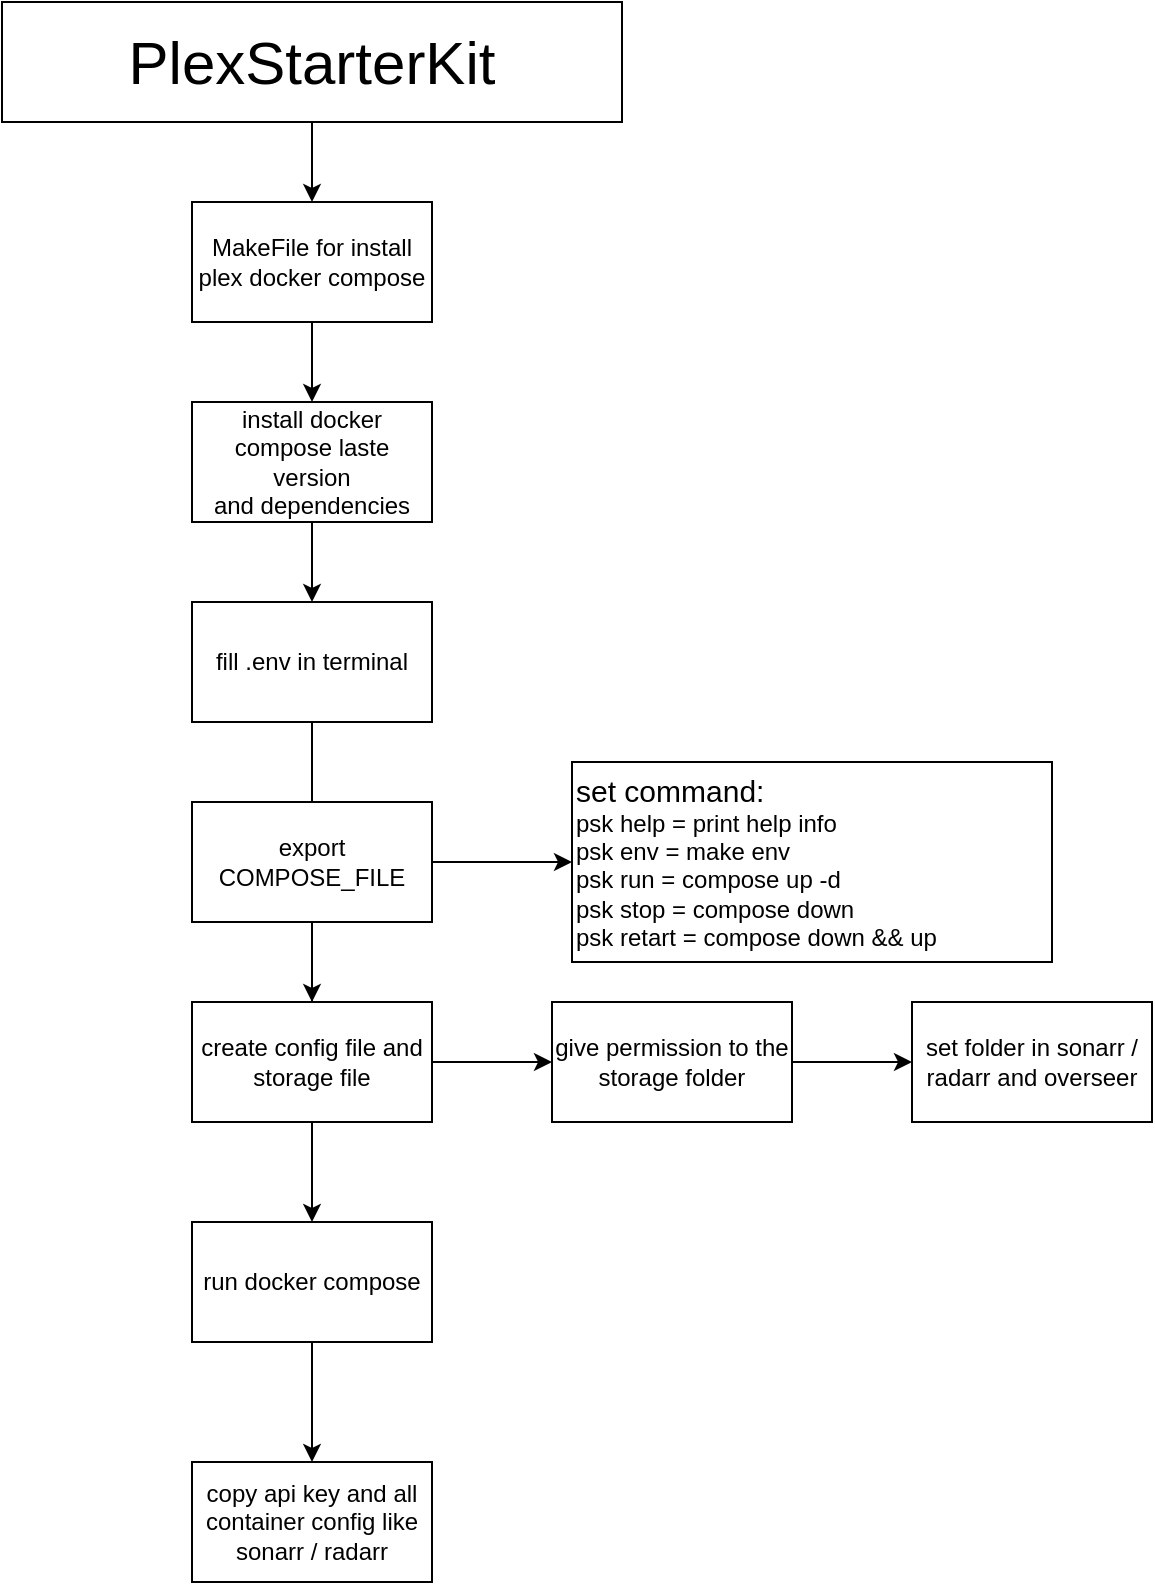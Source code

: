 <mxfile>
    <diagram id="EB3Mban17w3uWTQxKdQv" name="Page-1">
        <mxGraphModel dx="540" dy="467" grid="1" gridSize="10" guides="1" tooltips="1" connect="1" arrows="1" fold="1" page="1" pageScale="1" pageWidth="10000" pageHeight="10000" math="0" shadow="0">
            <root>
                <mxCell id="0"/>
                <mxCell id="1" parent="0"/>
                <mxCell id="6" style="edgeStyle=none;html=1;" edge="1" parent="1" source="4" target="5">
                    <mxGeometry relative="1" as="geometry"/>
                </mxCell>
                <mxCell id="4" value="MakeFile for install plex docker compose" style="whiteSpace=wrap;html=1;" vertex="1" parent="1">
                    <mxGeometry x="970" y="360" width="120" height="60" as="geometry"/>
                </mxCell>
                <mxCell id="8" style="edgeStyle=none;html=1;" edge="1" parent="1" source="5" target="7">
                    <mxGeometry relative="1" as="geometry"/>
                </mxCell>
                <mxCell id="5" value="install docker compose laste version and&amp;nbsp;dependencies" style="whiteSpace=wrap;html=1;" vertex="1" parent="1">
                    <mxGeometry x="970" y="460" width="120" height="60" as="geometry"/>
                </mxCell>
                <mxCell id="10" style="edgeStyle=none;html=1;entryX=0.5;entryY=0;entryDx=0;entryDy=0;" edge="1" parent="1" source="7" target="9">
                    <mxGeometry relative="1" as="geometry"/>
                </mxCell>
                <mxCell id="7" value="fill .env in terminal" style="whiteSpace=wrap;html=1;" vertex="1" parent="1">
                    <mxGeometry x="970" y="560" width="120" height="60" as="geometry"/>
                </mxCell>
                <mxCell id="11" style="edgeStyle=none;html=1;" edge="1" parent="1" source="9" target="12">
                    <mxGeometry relative="1" as="geometry">
                        <mxPoint x="1120" y="690" as="targetPoint"/>
                    </mxGeometry>
                </mxCell>
                <mxCell id="19" style="edgeStyle=none;html=1;entryX=0.5;entryY=0;entryDx=0;entryDy=0;" edge="1" parent="1" source="9" target="18">
                    <mxGeometry relative="1" as="geometry"/>
                </mxCell>
                <mxCell id="25" style="edgeStyle=none;html=1;entryX=0;entryY=0.5;entryDx=0;entryDy=0;" edge="1" parent="1" source="12" target="24">
                    <mxGeometry relative="1" as="geometry"/>
                </mxCell>
                <mxCell id="12" value="give permission to the storage folder" style="whiteSpace=wrap;html=1;" vertex="1" parent="1">
                    <mxGeometry x="1150" y="760" width="120" height="60" as="geometry"/>
                </mxCell>
                <mxCell id="21" style="edgeStyle=none;html=1;entryX=0.5;entryY=0;entryDx=0;entryDy=0;" edge="1" parent="1" source="14" target="15">
                    <mxGeometry relative="1" as="geometry"/>
                </mxCell>
                <mxCell id="14" value="run docker compose" style="whiteSpace=wrap;html=1;" vertex="1" parent="1">
                    <mxGeometry x="970" y="870" width="120" height="60" as="geometry"/>
                </mxCell>
                <mxCell id="15" value="copy api key and all container config like sonarr / radarr" style="whiteSpace=wrap;html=1;" vertex="1" parent="1">
                    <mxGeometry x="970" y="990" width="120" height="60" as="geometry"/>
                </mxCell>
                <mxCell id="20" style="edgeStyle=none;html=1;entryX=0.5;entryY=0;entryDx=0;entryDy=0;startArrow=none;" edge="1" parent="1" source="9" target="14">
                    <mxGeometry relative="1" as="geometry">
                        <mxPoint x="1030" y="860" as="targetPoint"/>
                    </mxGeometry>
                </mxCell>
                <mxCell id="28" style="edgeStyle=none;html=1;fontSize=15;entryX=0;entryY=0.5;entryDx=0;entryDy=0;" edge="1" parent="1" source="18" target="23">
                    <mxGeometry relative="1" as="geometry"/>
                </mxCell>
                <mxCell id="18" value="export COMPOSE_FILE" style="whiteSpace=wrap;html=1;" vertex="1" parent="1">
                    <mxGeometry x="970" y="660" width="120" height="60" as="geometry"/>
                </mxCell>
                <mxCell id="23" value="&lt;font style=&quot;font-size: 15px;&quot;&gt;set command:&lt;/font&gt;&lt;br&gt;psk help = print help info&lt;br&gt;psk env = make env&lt;br&gt;psk run = compose up -d&lt;br&gt;psk stop = compose down&lt;br&gt;psk retart = compose down &amp;amp;&amp;amp; up&lt;br&gt;" style="whiteSpace=wrap;html=1;align=left;" vertex="1" parent="1">
                    <mxGeometry x="1160" y="640" width="240" height="100" as="geometry"/>
                </mxCell>
                <mxCell id="24" value="set folder in sonarr / radarr and overseer" style="whiteSpace=wrap;html=1;" vertex="1" parent="1">
                    <mxGeometry x="1330" y="760" width="120" height="60" as="geometry"/>
                </mxCell>
                <mxCell id="27" style="edgeStyle=none;html=1;entryX=0.5;entryY=0;entryDx=0;entryDy=0;fontSize=30;" edge="1" parent="1" source="26" target="4">
                    <mxGeometry relative="1" as="geometry"/>
                </mxCell>
                <mxCell id="26" value="&lt;span style=&quot;font-size: 30px;&quot;&gt;PlexStarterKit&lt;/span&gt;" style="whiteSpace=wrap;html=1;" vertex="1" parent="1">
                    <mxGeometry x="875" y="260" width="310" height="60" as="geometry"/>
                </mxCell>
                <mxCell id="29" value="" style="edgeStyle=none;html=1;entryX=0.5;entryY=0;entryDx=0;entryDy=0;endArrow=none;" edge="1" parent="1" source="18" target="9">
                    <mxGeometry relative="1" as="geometry">
                        <mxPoint x="1030" y="870" as="targetPoint"/>
                        <mxPoint x="1030" y="720" as="sourcePoint"/>
                    </mxGeometry>
                </mxCell>
                <mxCell id="9" value="create config file and storage file" style="whiteSpace=wrap;html=1;" vertex="1" parent="1">
                    <mxGeometry x="970" y="760" width="120" height="60" as="geometry"/>
                </mxCell>
            </root>
        </mxGraphModel>
    </diagram>
</mxfile>